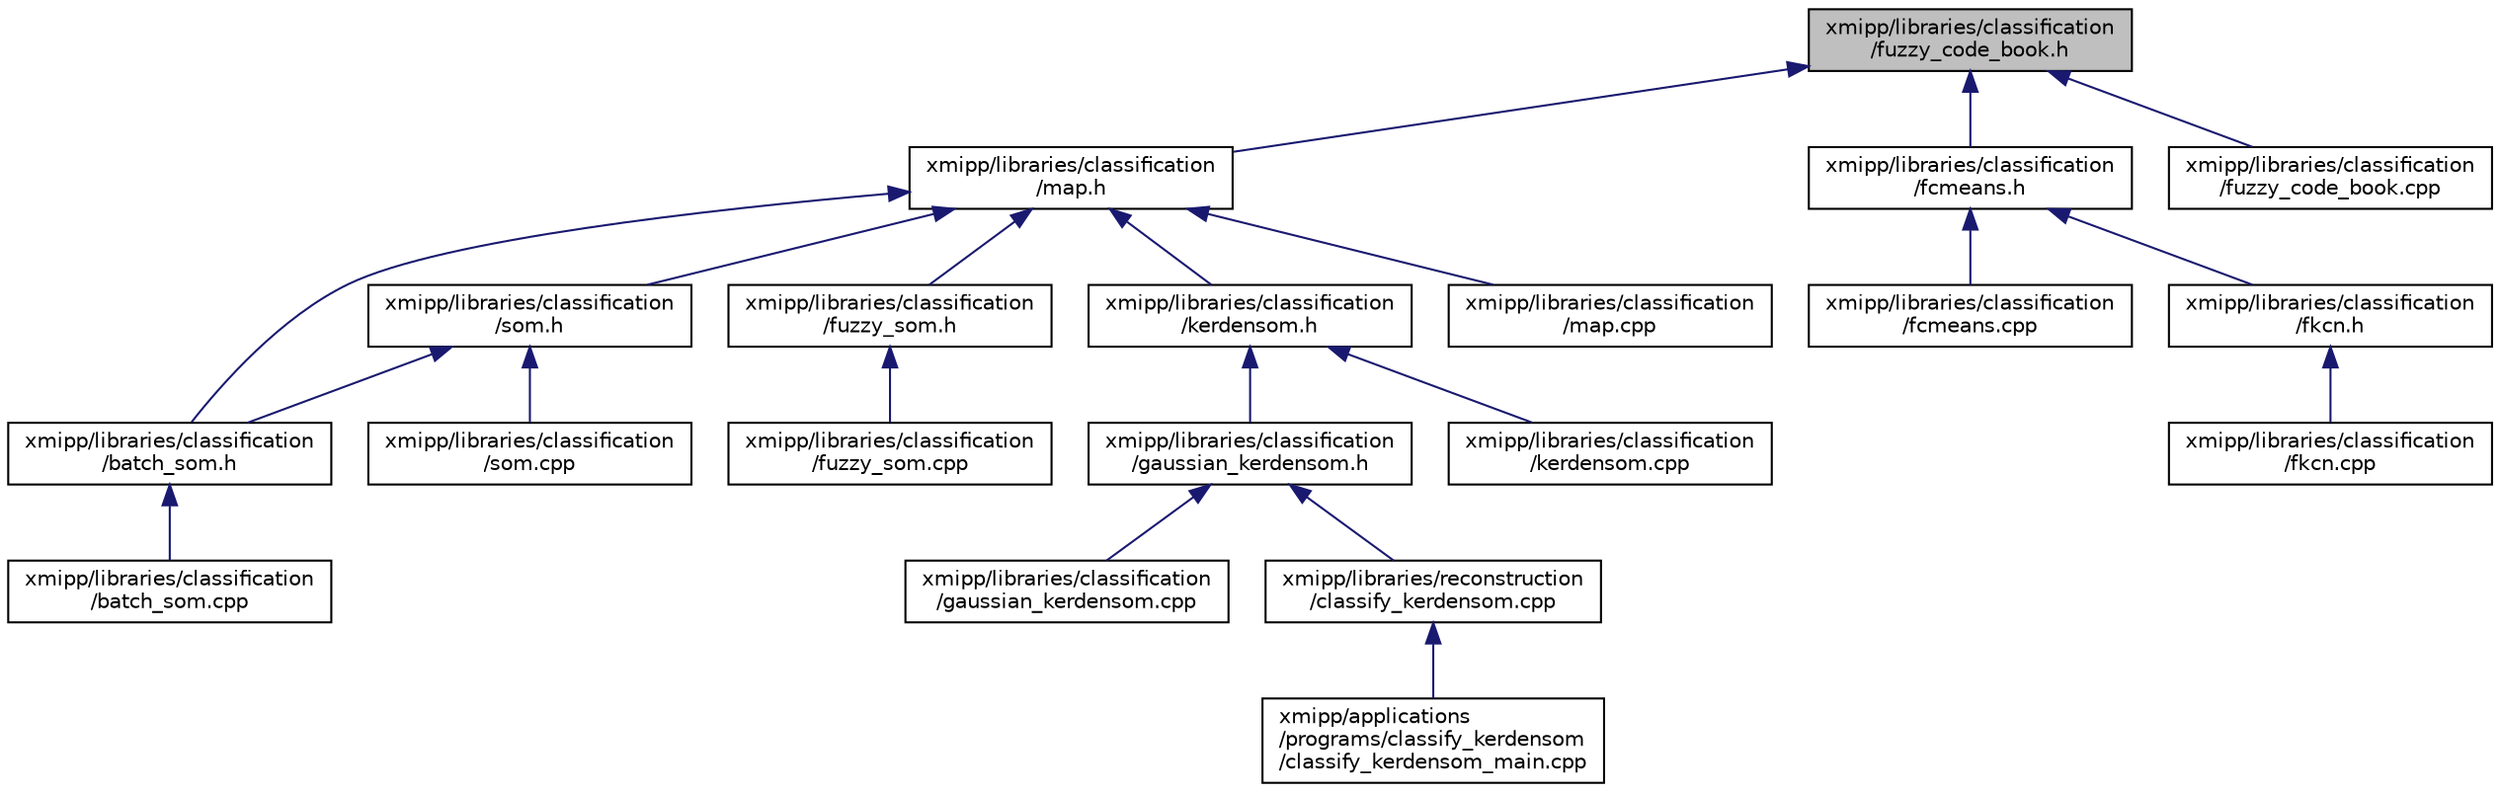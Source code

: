 digraph "xmipp/libraries/classification/fuzzy_code_book.h"
{
  edge [fontname="Helvetica",fontsize="10",labelfontname="Helvetica",labelfontsize="10"];
  node [fontname="Helvetica",fontsize="10",shape=record];
  Node28 [label="xmipp/libraries/classification\l/fuzzy_code_book.h",height=0.2,width=0.4,color="black", fillcolor="grey75", style="filled", fontcolor="black"];
  Node28 -> Node29 [dir="back",color="midnightblue",fontsize="10",style="solid",fontname="Helvetica"];
  Node29 [label="xmipp/libraries/classification\l/map.h",height=0.2,width=0.4,color="black", fillcolor="white", style="filled",URL="$map_8h.html"];
  Node29 -> Node30 [dir="back",color="midnightblue",fontsize="10",style="solid",fontname="Helvetica"];
  Node30 [label="xmipp/libraries/classification\l/batch_som.h",height=0.2,width=0.4,color="black", fillcolor="white", style="filled",URL="$batch__som_8h.html"];
  Node30 -> Node31 [dir="back",color="midnightblue",fontsize="10",style="solid",fontname="Helvetica"];
  Node31 [label="xmipp/libraries/classification\l/batch_som.cpp",height=0.2,width=0.4,color="black", fillcolor="white", style="filled",URL="$batch__som_8cpp.html"];
  Node29 -> Node32 [dir="back",color="midnightblue",fontsize="10",style="solid",fontname="Helvetica"];
  Node32 [label="xmipp/libraries/classification\l/som.h",height=0.2,width=0.4,color="black", fillcolor="white", style="filled",URL="$som_8h.html"];
  Node32 -> Node30 [dir="back",color="midnightblue",fontsize="10",style="solid",fontname="Helvetica"];
  Node32 -> Node33 [dir="back",color="midnightblue",fontsize="10",style="solid",fontname="Helvetica"];
  Node33 [label="xmipp/libraries/classification\l/som.cpp",height=0.2,width=0.4,color="black", fillcolor="white", style="filled",URL="$som_8cpp.html"];
  Node29 -> Node34 [dir="back",color="midnightblue",fontsize="10",style="solid",fontname="Helvetica"];
  Node34 [label="xmipp/libraries/classification\l/fuzzy_som.h",height=0.2,width=0.4,color="black", fillcolor="white", style="filled",URL="$fuzzy__som_8h.html"];
  Node34 -> Node35 [dir="back",color="midnightblue",fontsize="10",style="solid",fontname="Helvetica"];
  Node35 [label="xmipp/libraries/classification\l/fuzzy_som.cpp",height=0.2,width=0.4,color="black", fillcolor="white", style="filled",URL="$fuzzy__som_8cpp.html"];
  Node29 -> Node36 [dir="back",color="midnightblue",fontsize="10",style="solid",fontname="Helvetica"];
  Node36 [label="xmipp/libraries/classification\l/kerdensom.h",height=0.2,width=0.4,color="black", fillcolor="white", style="filled",URL="$kerdensom_8h.html"];
  Node36 -> Node37 [dir="back",color="midnightblue",fontsize="10",style="solid",fontname="Helvetica"];
  Node37 [label="xmipp/libraries/classification\l/gaussian_kerdensom.h",height=0.2,width=0.4,color="black", fillcolor="white", style="filled",URL="$gaussian__kerdensom_8h.html"];
  Node37 -> Node38 [dir="back",color="midnightblue",fontsize="10",style="solid",fontname="Helvetica"];
  Node38 [label="xmipp/libraries/classification\l/gaussian_kerdensom.cpp",height=0.2,width=0.4,color="black", fillcolor="white", style="filled",URL="$gaussian__kerdensom_8cpp.html"];
  Node37 -> Node39 [dir="back",color="midnightblue",fontsize="10",style="solid",fontname="Helvetica"];
  Node39 [label="xmipp/libraries/reconstruction\l/classify_kerdensom.cpp",height=0.2,width=0.4,color="black", fillcolor="white", style="filled",URL="$classify__kerdensom_8cpp.html"];
  Node39 -> Node40 [dir="back",color="midnightblue",fontsize="10",style="solid",fontname="Helvetica"];
  Node40 [label="xmipp/applications\l/programs/classify_kerdensom\l/classify_kerdensom_main.cpp",height=0.2,width=0.4,color="black", fillcolor="white", style="filled",URL="$classify__kerdensom__main_8cpp.html"];
  Node36 -> Node41 [dir="back",color="midnightblue",fontsize="10",style="solid",fontname="Helvetica"];
  Node41 [label="xmipp/libraries/classification\l/kerdensom.cpp",height=0.2,width=0.4,color="black", fillcolor="white", style="filled",URL="$kerdensom_8cpp.html"];
  Node29 -> Node42 [dir="back",color="midnightblue",fontsize="10",style="solid",fontname="Helvetica"];
  Node42 [label="xmipp/libraries/classification\l/map.cpp",height=0.2,width=0.4,color="black", fillcolor="white", style="filled",URL="$map_8cpp.html"];
  Node28 -> Node43 [dir="back",color="midnightblue",fontsize="10",style="solid",fontname="Helvetica"];
  Node43 [label="xmipp/libraries/classification\l/fcmeans.h",height=0.2,width=0.4,color="black", fillcolor="white", style="filled",URL="$fcmeans_8h.html"];
  Node43 -> Node44 [dir="back",color="midnightblue",fontsize="10",style="solid",fontname="Helvetica"];
  Node44 [label="xmipp/libraries/classification\l/fcmeans.cpp",height=0.2,width=0.4,color="black", fillcolor="white", style="filled",URL="$fcmeans_8cpp.html"];
  Node43 -> Node45 [dir="back",color="midnightblue",fontsize="10",style="solid",fontname="Helvetica"];
  Node45 [label="xmipp/libraries/classification\l/fkcn.h",height=0.2,width=0.4,color="black", fillcolor="white", style="filled",URL="$fkcn_8h.html"];
  Node45 -> Node46 [dir="back",color="midnightblue",fontsize="10",style="solid",fontname="Helvetica"];
  Node46 [label="xmipp/libraries/classification\l/fkcn.cpp",height=0.2,width=0.4,color="black", fillcolor="white", style="filled",URL="$fkcn_8cpp.html"];
  Node28 -> Node47 [dir="back",color="midnightblue",fontsize="10",style="solid",fontname="Helvetica"];
  Node47 [label="xmipp/libraries/classification\l/fuzzy_code_book.cpp",height=0.2,width=0.4,color="black", fillcolor="white", style="filled",URL="$fuzzy__code__book_8cpp.html"];
}
